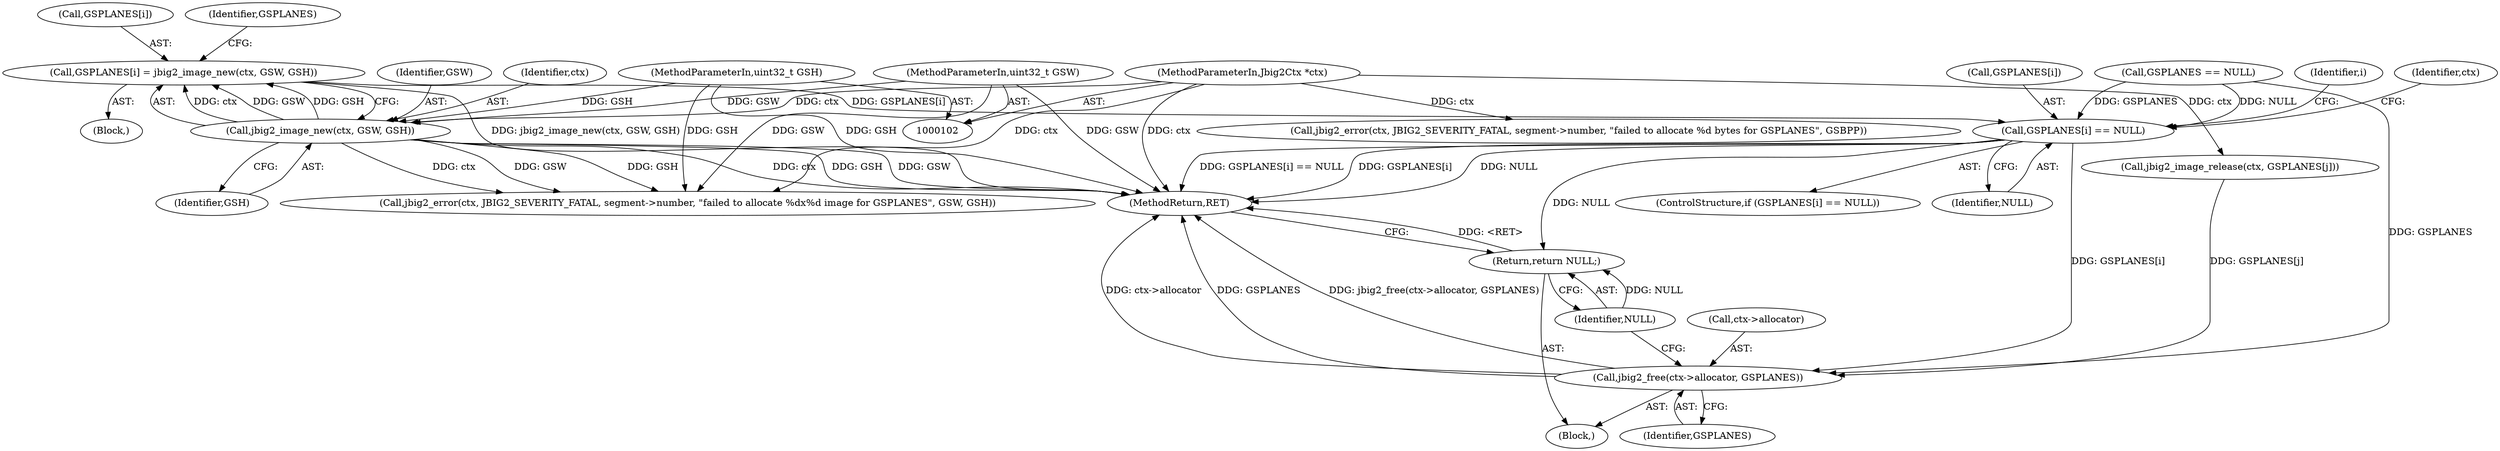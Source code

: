 digraph "0_ghostscript_e698d5c11d27212aa1098bc5b1673a3378563092_1@array" {
"1000165" [label="(Call,GSPLANES[i] = jbig2_image_new(ctx, GSW, GSH))"];
"1000169" [label="(Call,jbig2_image_new(ctx, GSW, GSH))"];
"1000103" [label="(MethodParameterIn,Jbig2Ctx *ctx)"];
"1000108" [label="(MethodParameterIn,uint32_t GSW)"];
"1000109" [label="(MethodParameterIn,uint32_t GSH)"];
"1000174" [label="(Call,GSPLANES[i] == NULL)"];
"1000206" [label="(Call,jbig2_free(ctx->allocator, GSPLANES))"];
"1000211" [label="(Return,return NULL;)"];
"1000166" [label="(Call,GSPLANES[i])"];
"1000175" [label="(Call,GSPLANES[i])"];
"1000212" [label="(Identifier,NULL)"];
"1000180" [label="(Call,jbig2_error(ctx, JBIG2_SEVERITY_FATAL, segment->number, \"failed to allocate %dx%d image for GSPLANES\", GSW, GSH))"];
"1000206" [label="(Call,jbig2_free(ctx->allocator, GSPLANES))"];
"1000213" [label="(MethodReturn,RET)"];
"1000171" [label="(Identifier,GSW)"];
"1000109" [label="(MethodParameterIn,uint32_t GSH)"];
"1000141" [label="(Call,GSPLANES == NULL)"];
"1000165" [label="(Call,GSPLANES[i] = jbig2_image_new(ctx, GSW, GSH))"];
"1000210" [label="(Identifier,GSPLANES)"];
"1000164" [label="(Block,)"];
"1000108" [label="(MethodParameterIn,uint32_t GSW)"];
"1000169" [label="(Call,jbig2_image_new(ctx, GSW, GSH))"];
"1000211" [label="(Return,return NULL;)"];
"1000178" [label="(Identifier,NULL)"];
"1000207" [label="(Call,ctx->allocator)"];
"1000103" [label="(MethodParameterIn,Jbig2Ctx *ctx)"];
"1000163" [label="(Identifier,i)"];
"1000201" [label="(Call,jbig2_image_release(ctx, GSPLANES[j]))"];
"1000179" [label="(Block,)"];
"1000176" [label="(Identifier,GSPLANES)"];
"1000174" [label="(Call,GSPLANES[i] == NULL)"];
"1000170" [label="(Identifier,ctx)"];
"1000145" [label="(Call,jbig2_error(ctx, JBIG2_SEVERITY_FATAL, segment->number, \"failed to allocate %d bytes for GSPLANES\", GSBPP))"];
"1000173" [label="(ControlStructure,if (GSPLANES[i] == NULL))"];
"1000172" [label="(Identifier,GSH)"];
"1000181" [label="(Identifier,ctx)"];
"1000165" -> "1000164"  [label="AST: "];
"1000165" -> "1000169"  [label="CFG: "];
"1000166" -> "1000165"  [label="AST: "];
"1000169" -> "1000165"  [label="AST: "];
"1000176" -> "1000165"  [label="CFG: "];
"1000165" -> "1000213"  [label="DDG: jbig2_image_new(ctx, GSW, GSH)"];
"1000169" -> "1000165"  [label="DDG: ctx"];
"1000169" -> "1000165"  [label="DDG: GSW"];
"1000169" -> "1000165"  [label="DDG: GSH"];
"1000165" -> "1000174"  [label="DDG: GSPLANES[i]"];
"1000169" -> "1000172"  [label="CFG: "];
"1000170" -> "1000169"  [label="AST: "];
"1000171" -> "1000169"  [label="AST: "];
"1000172" -> "1000169"  [label="AST: "];
"1000169" -> "1000213"  [label="DDG: ctx"];
"1000169" -> "1000213"  [label="DDG: GSH"];
"1000169" -> "1000213"  [label="DDG: GSW"];
"1000103" -> "1000169"  [label="DDG: ctx"];
"1000108" -> "1000169"  [label="DDG: GSW"];
"1000109" -> "1000169"  [label="DDG: GSH"];
"1000169" -> "1000180"  [label="DDG: ctx"];
"1000169" -> "1000180"  [label="DDG: GSW"];
"1000169" -> "1000180"  [label="DDG: GSH"];
"1000103" -> "1000102"  [label="AST: "];
"1000103" -> "1000213"  [label="DDG: ctx"];
"1000103" -> "1000145"  [label="DDG: ctx"];
"1000103" -> "1000180"  [label="DDG: ctx"];
"1000103" -> "1000201"  [label="DDG: ctx"];
"1000108" -> "1000102"  [label="AST: "];
"1000108" -> "1000213"  [label="DDG: GSW"];
"1000108" -> "1000180"  [label="DDG: GSW"];
"1000109" -> "1000102"  [label="AST: "];
"1000109" -> "1000213"  [label="DDG: GSH"];
"1000109" -> "1000180"  [label="DDG: GSH"];
"1000174" -> "1000173"  [label="AST: "];
"1000174" -> "1000178"  [label="CFG: "];
"1000175" -> "1000174"  [label="AST: "];
"1000178" -> "1000174"  [label="AST: "];
"1000181" -> "1000174"  [label="CFG: "];
"1000163" -> "1000174"  [label="CFG: "];
"1000174" -> "1000213"  [label="DDG: NULL"];
"1000174" -> "1000213"  [label="DDG: GSPLANES[i] == NULL"];
"1000174" -> "1000213"  [label="DDG: GSPLANES[i]"];
"1000141" -> "1000174"  [label="DDG: GSPLANES"];
"1000141" -> "1000174"  [label="DDG: NULL"];
"1000174" -> "1000206"  [label="DDG: GSPLANES[i]"];
"1000174" -> "1000211"  [label="DDG: NULL"];
"1000206" -> "1000179"  [label="AST: "];
"1000206" -> "1000210"  [label="CFG: "];
"1000207" -> "1000206"  [label="AST: "];
"1000210" -> "1000206"  [label="AST: "];
"1000212" -> "1000206"  [label="CFG: "];
"1000206" -> "1000213"  [label="DDG: ctx->allocator"];
"1000206" -> "1000213"  [label="DDG: GSPLANES"];
"1000206" -> "1000213"  [label="DDG: jbig2_free(ctx->allocator, GSPLANES)"];
"1000141" -> "1000206"  [label="DDG: GSPLANES"];
"1000201" -> "1000206"  [label="DDG: GSPLANES[j]"];
"1000211" -> "1000179"  [label="AST: "];
"1000211" -> "1000212"  [label="CFG: "];
"1000212" -> "1000211"  [label="AST: "];
"1000213" -> "1000211"  [label="CFG: "];
"1000211" -> "1000213"  [label="DDG: <RET>"];
"1000212" -> "1000211"  [label="DDG: NULL"];
}
